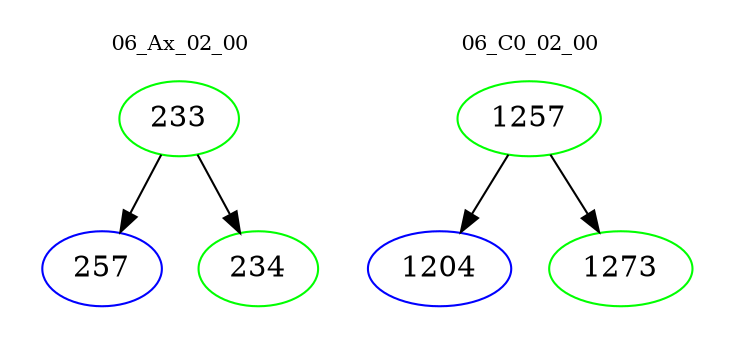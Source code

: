 digraph{
subgraph cluster_0 {
color = white
label = "06_Ax_02_00";
fontsize=10;
T0_233 [label="233", color="green"]
T0_233 -> T0_257 [color="black"]
T0_257 [label="257", color="blue"]
T0_233 -> T0_234 [color="black"]
T0_234 [label="234", color="green"]
}
subgraph cluster_1 {
color = white
label = "06_C0_02_00";
fontsize=10;
T1_1257 [label="1257", color="green"]
T1_1257 -> T1_1204 [color="black"]
T1_1204 [label="1204", color="blue"]
T1_1257 -> T1_1273 [color="black"]
T1_1273 [label="1273", color="green"]
}
}
